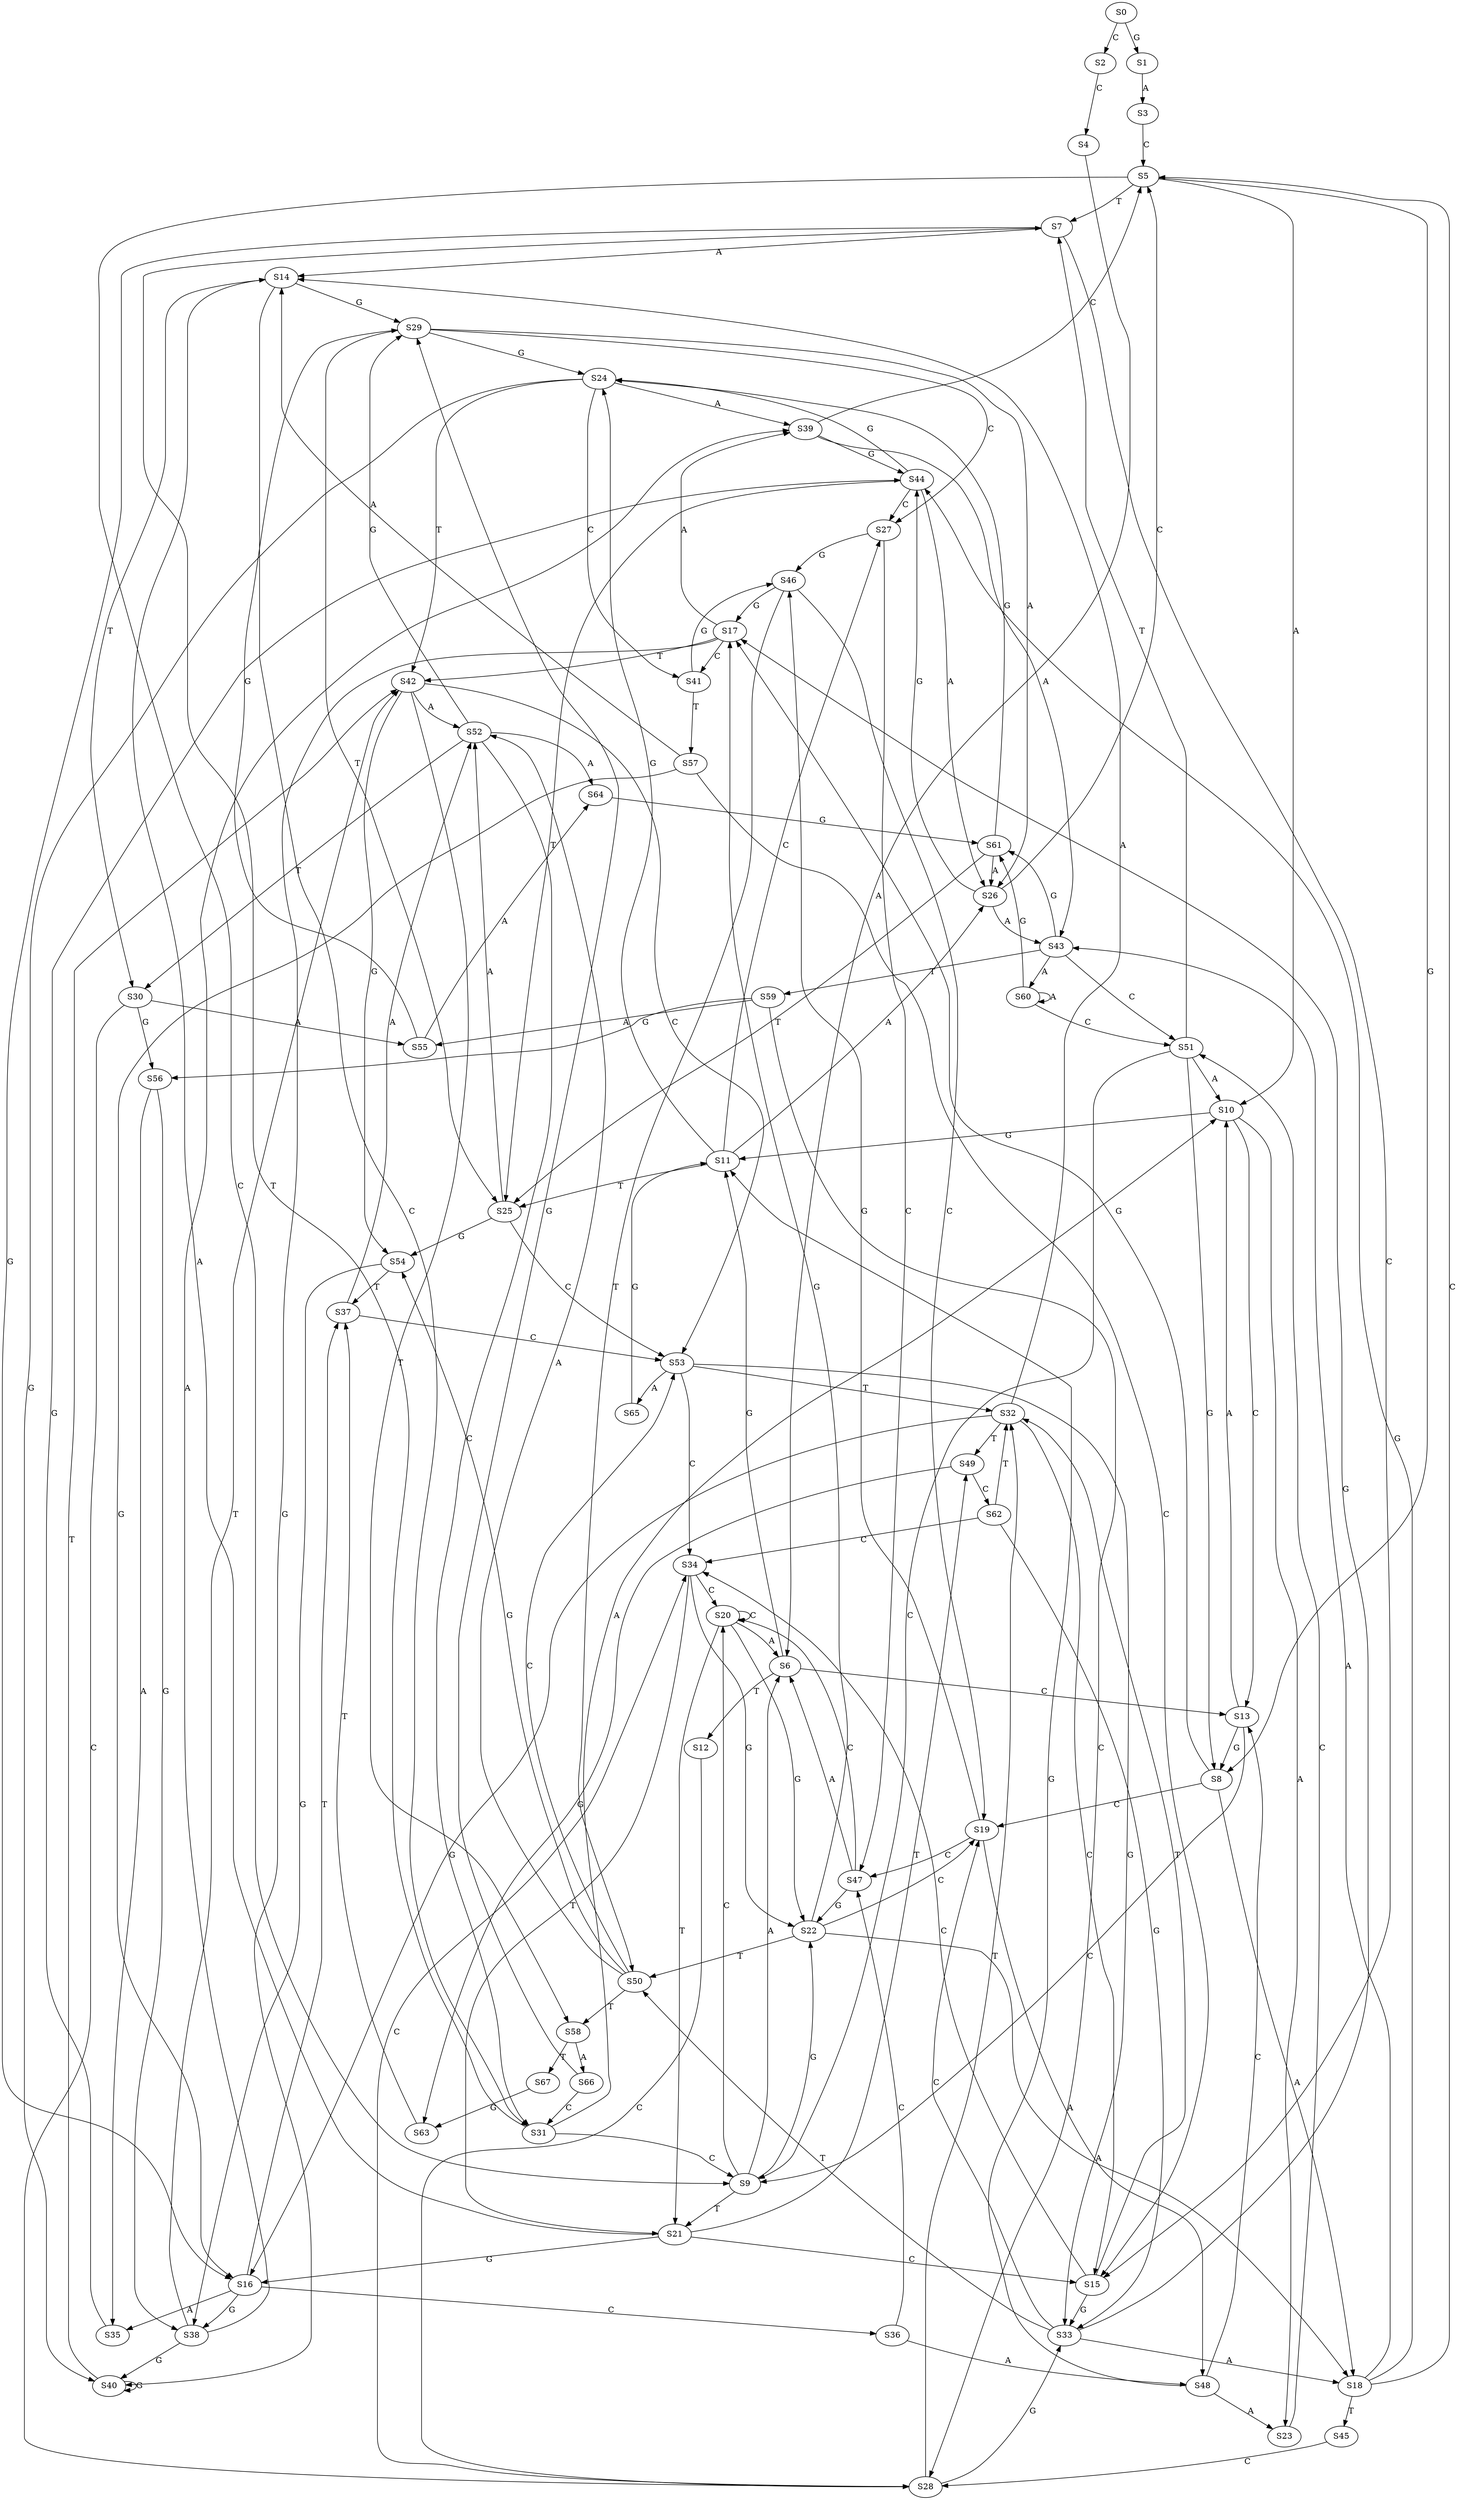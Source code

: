 strict digraph  {
	S0 -> S1 [ label = G ];
	S0 -> S2 [ label = C ];
	S1 -> S3 [ label = A ];
	S2 -> S4 [ label = C ];
	S3 -> S5 [ label = C ];
	S4 -> S6 [ label = A ];
	S5 -> S7 [ label = T ];
	S5 -> S8 [ label = G ];
	S5 -> S9 [ label = C ];
	S5 -> S10 [ label = A ];
	S6 -> S11 [ label = G ];
	S6 -> S12 [ label = T ];
	S6 -> S13 [ label = C ];
	S7 -> S14 [ label = A ];
	S7 -> S15 [ label = C ];
	S7 -> S16 [ label = G ];
	S8 -> S17 [ label = G ];
	S8 -> S18 [ label = A ];
	S8 -> S19 [ label = C ];
	S9 -> S20 [ label = C ];
	S9 -> S6 [ label = A ];
	S9 -> S21 [ label = T ];
	S9 -> S22 [ label = G ];
	S10 -> S11 [ label = G ];
	S10 -> S13 [ label = C ];
	S10 -> S23 [ label = A ];
	S11 -> S24 [ label = G ];
	S11 -> S25 [ label = T ];
	S11 -> S26 [ label = A ];
	S11 -> S27 [ label = C ];
	S12 -> S28 [ label = C ];
	S13 -> S9 [ label = C ];
	S13 -> S10 [ label = A ];
	S13 -> S8 [ label = G ];
	S14 -> S29 [ label = G ];
	S14 -> S30 [ label = T ];
	S14 -> S31 [ label = C ];
	S15 -> S32 [ label = T ];
	S15 -> S33 [ label = G ];
	S15 -> S34 [ label = C ];
	S16 -> S35 [ label = A ];
	S16 -> S36 [ label = C ];
	S16 -> S37 [ label = T ];
	S16 -> S38 [ label = G ];
	S17 -> S39 [ label = A ];
	S17 -> S40 [ label = G ];
	S17 -> S41 [ label = C ];
	S17 -> S42 [ label = T ];
	S18 -> S43 [ label = A ];
	S18 -> S5 [ label = C ];
	S18 -> S44 [ label = G ];
	S18 -> S45 [ label = T ];
	S19 -> S46 [ label = G ];
	S19 -> S47 [ label = C ];
	S19 -> S48 [ label = A ];
	S20 -> S22 [ label = G ];
	S20 -> S20 [ label = C ];
	S20 -> S6 [ label = A ];
	S20 -> S21 [ label = T ];
	S21 -> S14 [ label = A ];
	S21 -> S16 [ label = G ];
	S21 -> S15 [ label = C ];
	S21 -> S49 [ label = T ];
	S22 -> S18 [ label = A ];
	S22 -> S50 [ label = T ];
	S22 -> S17 [ label = G ];
	S22 -> S19 [ label = C ];
	S23 -> S51 [ label = C ];
	S24 -> S39 [ label = A ];
	S24 -> S42 [ label = T ];
	S24 -> S41 [ label = C ];
	S24 -> S40 [ label = G ];
	S25 -> S52 [ label = A ];
	S25 -> S53 [ label = C ];
	S25 -> S54 [ label = G ];
	S26 -> S43 [ label = A ];
	S26 -> S5 [ label = C ];
	S26 -> S44 [ label = G ];
	S27 -> S47 [ label = C ];
	S27 -> S46 [ label = G ];
	S28 -> S34 [ label = C ];
	S28 -> S33 [ label = G ];
	S28 -> S32 [ label = T ];
	S29 -> S25 [ label = T ];
	S29 -> S26 [ label = A ];
	S29 -> S27 [ label = C ];
	S29 -> S24 [ label = G ];
	S30 -> S28 [ label = C ];
	S30 -> S55 [ label = A ];
	S30 -> S56 [ label = G ];
	S31 -> S9 [ label = C ];
	S31 -> S7 [ label = T ];
	S31 -> S10 [ label = A ];
	S32 -> S16 [ label = G ];
	S32 -> S15 [ label = C ];
	S32 -> S14 [ label = A ];
	S32 -> S49 [ label = T ];
	S33 -> S17 [ label = G ];
	S33 -> S50 [ label = T ];
	S33 -> S19 [ label = C ];
	S33 -> S18 [ label = A ];
	S34 -> S20 [ label = C ];
	S34 -> S21 [ label = T ];
	S34 -> S22 [ label = G ];
	S35 -> S44 [ label = G ];
	S36 -> S47 [ label = C ];
	S36 -> S48 [ label = A ];
	S37 -> S53 [ label = C ];
	S37 -> S52 [ label = A ];
	S38 -> S42 [ label = T ];
	S38 -> S40 [ label = G ];
	S38 -> S39 [ label = A ];
	S39 -> S43 [ label = A ];
	S39 -> S5 [ label = C ];
	S39 -> S44 [ label = G ];
	S40 -> S42 [ label = T ];
	S40 -> S40 [ label = G ];
	S41 -> S57 [ label = T ];
	S41 -> S46 [ label = G ];
	S42 -> S52 [ label = A ];
	S42 -> S54 [ label = G ];
	S42 -> S58 [ label = T ];
	S42 -> S53 [ label = C ];
	S43 -> S59 [ label = T ];
	S43 -> S51 [ label = C ];
	S43 -> S60 [ label = A ];
	S43 -> S61 [ label = G ];
	S44 -> S25 [ label = T ];
	S44 -> S26 [ label = A ];
	S44 -> S24 [ label = G ];
	S44 -> S27 [ label = C ];
	S45 -> S28 [ label = C ];
	S46 -> S17 [ label = G ];
	S46 -> S19 [ label = C ];
	S46 -> S50 [ label = T ];
	S47 -> S22 [ label = G ];
	S47 -> S6 [ label = A ];
	S47 -> S20 [ label = C ];
	S48 -> S11 [ label = G ];
	S48 -> S23 [ label = A ];
	S48 -> S13 [ label = C ];
	S49 -> S62 [ label = C ];
	S49 -> S63 [ label = G ];
	S50 -> S53 [ label = C ];
	S50 -> S52 [ label = A ];
	S50 -> S54 [ label = G ];
	S50 -> S58 [ label = T ];
	S51 -> S10 [ label = A ];
	S51 -> S9 [ label = C ];
	S51 -> S8 [ label = G ];
	S51 -> S7 [ label = T ];
	S52 -> S30 [ label = T ];
	S52 -> S29 [ label = G ];
	S52 -> S64 [ label = A ];
	S52 -> S31 [ label = C ];
	S53 -> S32 [ label = T ];
	S53 -> S33 [ label = G ];
	S53 -> S65 [ label = A ];
	S53 -> S34 [ label = C ];
	S54 -> S37 [ label = T ];
	S54 -> S38 [ label = G ];
	S55 -> S29 [ label = G ];
	S55 -> S64 [ label = A ];
	S56 -> S38 [ label = G ];
	S56 -> S35 [ label = A ];
	S57 -> S14 [ label = A ];
	S57 -> S15 [ label = C ];
	S57 -> S16 [ label = G ];
	S58 -> S66 [ label = A ];
	S58 -> S67 [ label = T ];
	S59 -> S55 [ label = A ];
	S59 -> S28 [ label = C ];
	S59 -> S56 [ label = G ];
	S60 -> S61 [ label = G ];
	S60 -> S51 [ label = C ];
	S60 -> S60 [ label = A ];
	S61 -> S25 [ label = T ];
	S61 -> S26 [ label = A ];
	S61 -> S24 [ label = G ];
	S62 -> S32 [ label = T ];
	S62 -> S34 [ label = C ];
	S62 -> S33 [ label = G ];
	S63 -> S37 [ label = T ];
	S64 -> S61 [ label = G ];
	S65 -> S11 [ label = G ];
	S66 -> S31 [ label = C ];
	S66 -> S29 [ label = G ];
	S67 -> S63 [ label = G ];
}

